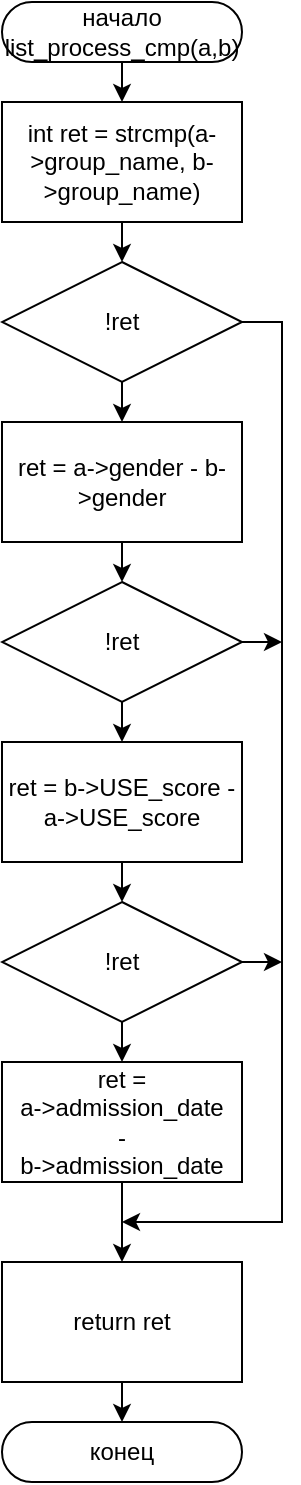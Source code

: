 <mxfile compressed="false" version="13.9.9" type="device">
  <diagram id="uBbau7ussQgPSl02ERnx" name="Page-1">
    <mxGraphModel dx="1240" dy="831" grid="1" gridSize="10" guides="1" tooltips="1" connect="1" arrows="1" fold="1" page="1" pageScale="1" pageWidth="850" pageHeight="1100" math="0" shadow="0">
      <root>
        <mxCell id="0" />
        <mxCell id="1" parent="0" />
        <mxCell id="348" value="начало&lt;br&gt;list_process_cmp(a,b)" style="rounded=1;whiteSpace=wrap;html=1;arcSize=50;" parent="1" vertex="1">
          <mxGeometry width="120" height="30" as="geometry" />
        </mxCell>
        <mxCell id="349" value="конец" style="rounded=1;whiteSpace=wrap;html=1;arcSize=50;" parent="1" vertex="1">
          <mxGeometry y="710" width="120" height="30" as="geometry" />
        </mxCell>
        <mxCell id="347" value="return ret" style="rounded=0;whiteSpace=wrap;html=1;" parent="1" vertex="1">
          <mxGeometry y="630" width="120" height="60" as="geometry" />
        </mxCell>
        <mxCell id="350" style="edgeStyle=orthogonalEdgeStyle;rounded=0;orthogonalLoop=1;jettySize=auto;html=1;exitX=0.5;exitY=1;exitDx=0;exitDy=0;entryX=0.5;entryY=0;entryDx=0;entryDy=0;" parent="1" source="347" target="349" edge="1">
          <mxGeometry relative="1" as="geometry" />
        </mxCell>
        <mxCell id="346" value="!ret" style="rhombus;whiteSpace=wrap;html=1;rounded=0;" parent="1" vertex="1">
          <mxGeometry y="130" width="120" height="60" as="geometry" />
        </mxCell>
        <mxCell id="KMjCNigrAI-Pi-yt5EKh-361" style="edgeStyle=orthogonalEdgeStyle;rounded=0;orthogonalLoop=1;jettySize=auto;html=1;exitX=1;exitY=0.5;exitDx=0;exitDy=0;" edge="1" parent="1" source="345">
          <mxGeometry relative="1" as="geometry">
            <mxPoint x="140" y="320" as="targetPoint" />
          </mxGeometry>
        </mxCell>
        <mxCell id="345" value="!ret" style="rhombus;whiteSpace=wrap;html=1;rounded=0;" parent="1" vertex="1">
          <mxGeometry y="290" width="120" height="60" as="geometry" />
        </mxCell>
        <mxCell id="KMjCNigrAI-Pi-yt5EKh-362" style="edgeStyle=orthogonalEdgeStyle;rounded=0;orthogonalLoop=1;jettySize=auto;html=1;exitX=1;exitY=0.5;exitDx=0;exitDy=0;" edge="1" parent="1" source="344">
          <mxGeometry relative="1" as="geometry">
            <mxPoint x="140" y="480" as="targetPoint" />
          </mxGeometry>
        </mxCell>
        <mxCell id="344" value="!ret" style="rhombus;whiteSpace=wrap;html=1;rounded=0;" parent="1" vertex="1">
          <mxGeometry y="450" width="120" height="60" as="geometry" />
        </mxCell>
        <mxCell id="KMjCNigrAI-Pi-yt5EKh-365" style="edgeStyle=orthogonalEdgeStyle;rounded=0;orthogonalLoop=1;jettySize=auto;html=1;exitX=0.5;exitY=1;exitDx=0;exitDy=0;" edge="1" parent="1" source="343">
          <mxGeometry relative="1" as="geometry">
            <mxPoint x="60" y="630" as="targetPoint" />
          </mxGeometry>
        </mxCell>
        <mxCell id="343" value="ret =&lt;br&gt;a-&amp;gt;admission_date&lt;br&gt;-&lt;br&gt;b-&amp;gt;admission_date" style="rounded=0;whiteSpace=wrap;html=1;" parent="1" vertex="1">
          <mxGeometry y="530" width="120" height="60" as="geometry" />
        </mxCell>
        <mxCell id="352" style="edgeStyle=orthogonalEdgeStyle;rounded=0;orthogonalLoop=1;jettySize=auto;html=1;exitX=0.5;exitY=1;exitDx=0;exitDy=0;entryX=0.5;entryY=0;entryDx=0;entryDy=0;" parent="1" source="344" target="343" edge="1">
          <mxGeometry relative="1" as="geometry" />
        </mxCell>
        <mxCell id="342" value="ret = b-&gt;USE_score - a-&gt;USE_score" style="rounded=0;whiteSpace=wrap;html=1;" parent="1" vertex="1">
          <mxGeometry y="370" width="120" height="60" as="geometry" />
        </mxCell>
        <mxCell id="354" style="edgeStyle=orthogonalEdgeStyle;rounded=0;orthogonalLoop=1;jettySize=auto;html=1;exitX=0.5;exitY=1;exitDx=0;exitDy=0;entryX=0.5;entryY=0;entryDx=0;entryDy=0;" parent="1" source="342" target="344" edge="1">
          <mxGeometry relative="1" as="geometry" />
        </mxCell>
        <mxCell id="355" style="edgeStyle=orthogonalEdgeStyle;rounded=0;orthogonalLoop=1;jettySize=auto;html=1;exitX=0.5;exitY=1;exitDx=0;exitDy=0;entryX=0.5;entryY=0;entryDx=0;entryDy=0;" parent="1" source="345" target="342" edge="1">
          <mxGeometry relative="1" as="geometry" />
        </mxCell>
        <mxCell id="341" value="ret = a-&gt;gender - b-&gt;gender" style="rounded=0;whiteSpace=wrap;html=1;" parent="1" vertex="1">
          <mxGeometry y="210" width="120" height="60" as="geometry" />
        </mxCell>
        <mxCell id="357" style="edgeStyle=orthogonalEdgeStyle;rounded=0;orthogonalLoop=1;jettySize=auto;html=1;exitX=0.5;exitY=1;exitDx=0;exitDy=0;entryX=0.5;entryY=0;entryDx=0;entryDy=0;" parent="1" source="341" target="345" edge="1">
          <mxGeometry relative="1" as="geometry" />
        </mxCell>
        <mxCell id="358" style="edgeStyle=orthogonalEdgeStyle;rounded=0;orthogonalLoop=1;jettySize=auto;html=1;exitX=0.5;exitY=1;exitDx=0;exitDy=0;entryX=0.5;entryY=0;entryDx=0;entryDy=0;" parent="1" source="346" target="341" edge="1">
          <mxGeometry relative="1" as="geometry" />
        </mxCell>
        <mxCell id="359" style="edgeStyle=orthogonalEdgeStyle;rounded=0;orthogonalLoop=1;jettySize=auto;html=1;exitX=1;exitY=0.5;exitDx=0;exitDy=0;" parent="1" source="346" edge="1">
          <mxGeometry relative="1" as="geometry">
            <mxPoint x="60" y="610" as="targetPoint" />
            <Array as="points">
              <mxPoint x="140" y="160" />
              <mxPoint x="140" y="610" />
            </Array>
          </mxGeometry>
        </mxCell>
        <mxCell id="340" value="int ret = strcmp(a-&gt;group_name, b-&gt;group_name)" style="rounded=0;whiteSpace=wrap;html=1;" parent="1" vertex="1">
          <mxGeometry y="50" width="120" height="60" as="geometry" />
        </mxCell>
        <mxCell id="360" style="edgeStyle=orthogonalEdgeStyle;rounded=0;orthogonalLoop=1;jettySize=auto;html=1;exitX=0.5;exitY=1;exitDx=0;exitDy=0;entryX=0.5;entryY=0;entryDx=0;entryDy=0;" parent="1" source="340" target="346" edge="1">
          <mxGeometry relative="1" as="geometry" />
        </mxCell>
        <mxCell id="361" style="edgeStyle=orthogonalEdgeStyle;rounded=0;orthogonalLoop=1;jettySize=auto;html=1;exitX=0.5;exitY=1;exitDx=0;exitDy=0;entryX=0.5;entryY=0;entryDx=0;entryDy=0;" parent="1" source="348" target="340" edge="1">
          <mxGeometry relative="1" as="geometry" />
        </mxCell>
      </root>
    </mxGraphModel>
  </diagram>
</mxfile>
